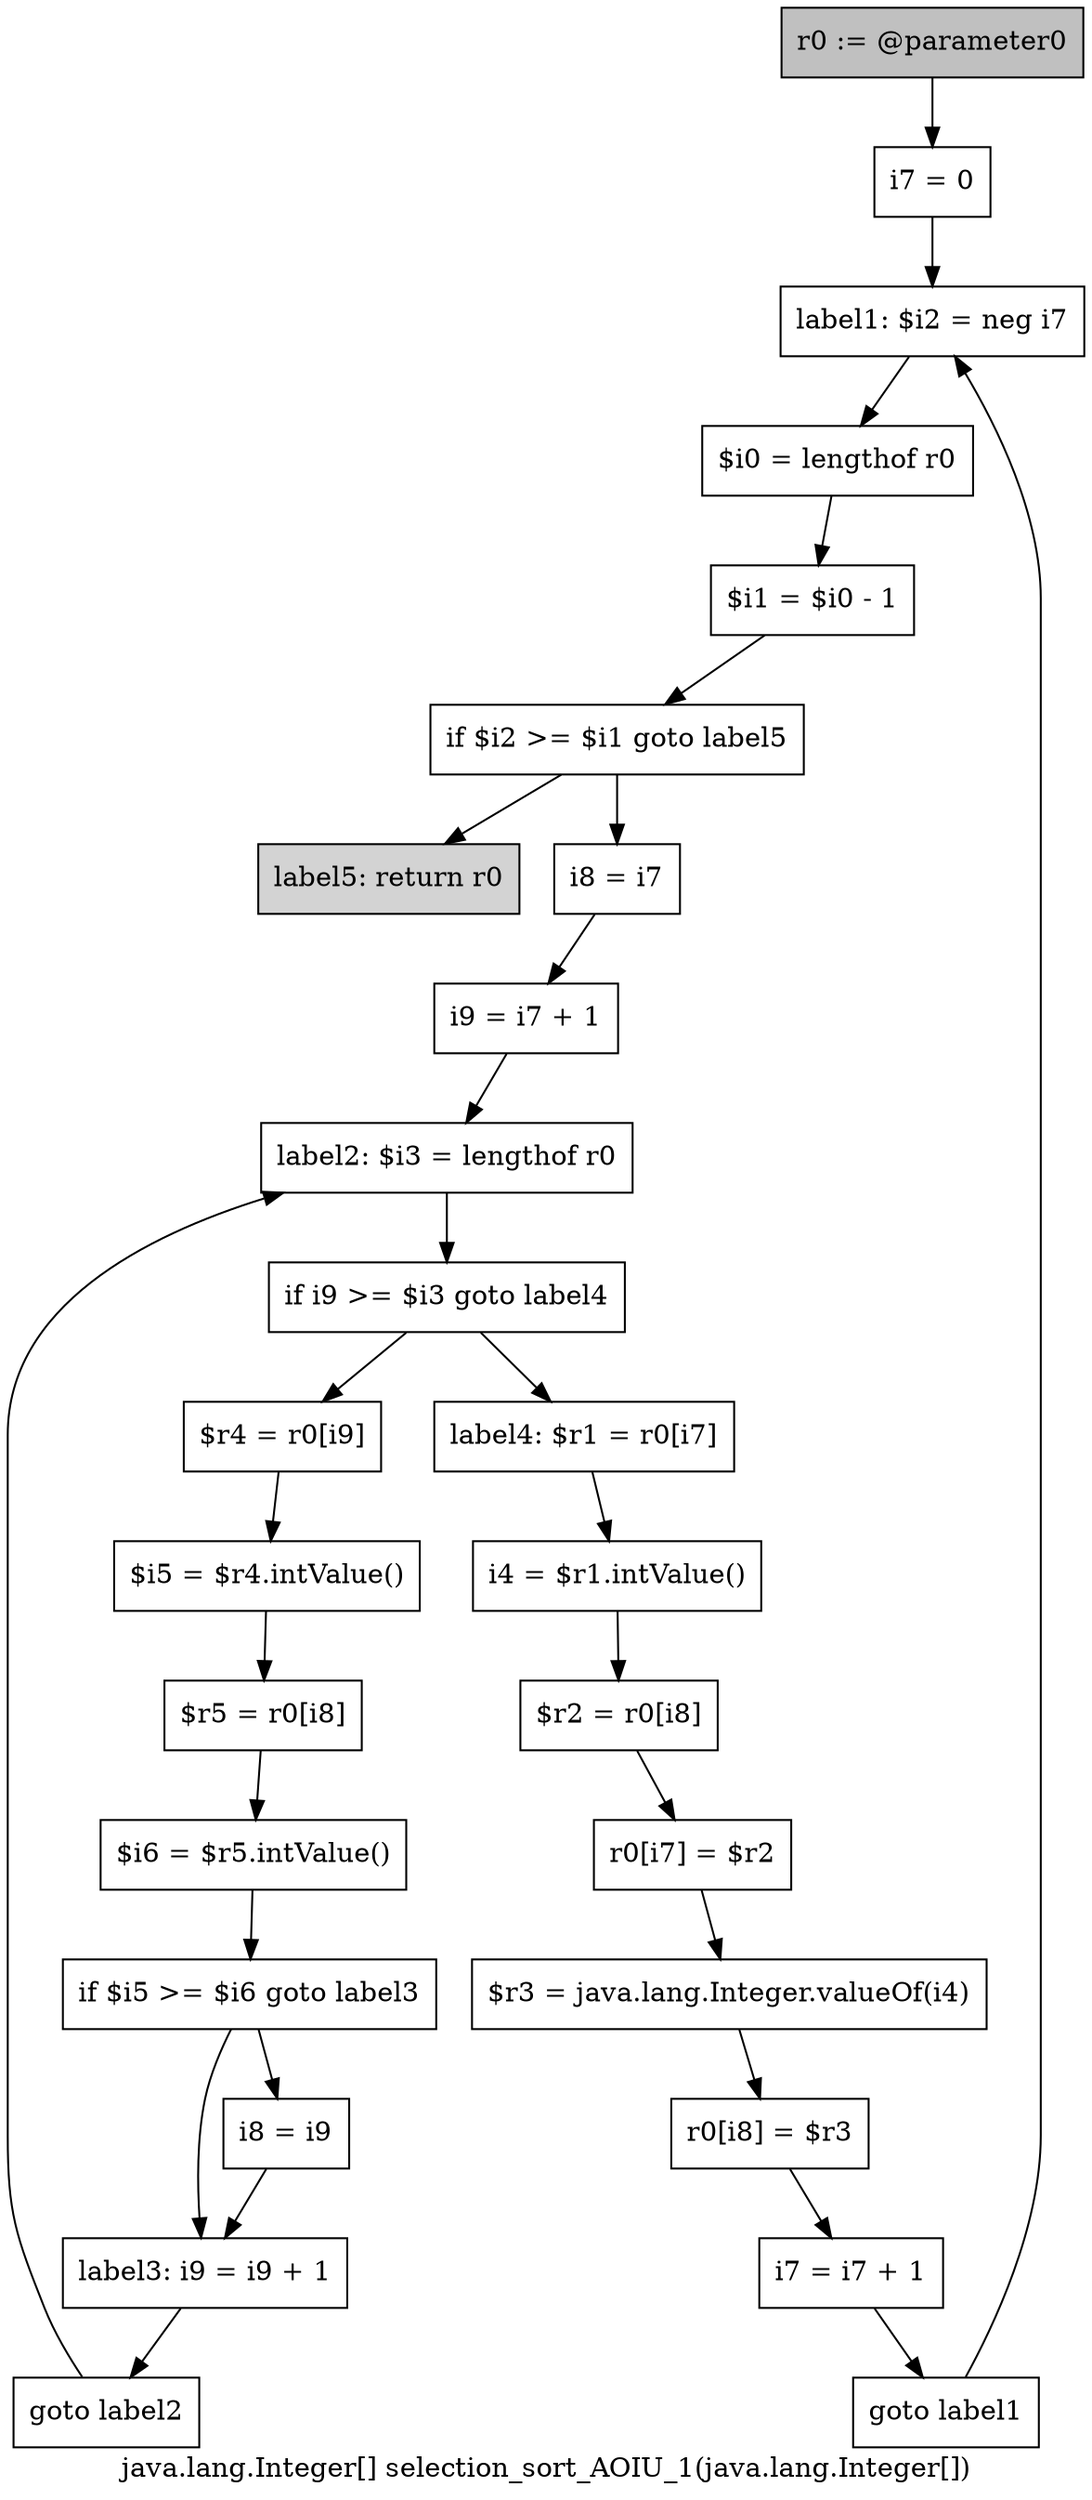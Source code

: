 digraph "java.lang.Integer[] selection_sort_AOIU_1(java.lang.Integer[])" {
    label="java.lang.Integer[] selection_sort_AOIU_1(java.lang.Integer[])";
    node [shape=box];
    "0" [style=filled,fillcolor=gray,label="r0 := @parameter0",];
    "1" [label="i7 = 0",];
    "0"->"1";
    "2" [label="label1: $i2 = neg i7",];
    "1"->"2";
    "3" [label="$i0 = lengthof r0",];
    "2"->"3";
    "4" [label="$i1 = $i0 - 1",];
    "3"->"4";
    "5" [label="if $i2 >= $i1 goto label5",];
    "4"->"5";
    "6" [label="i8 = i7",];
    "5"->"6";
    "26" [style=filled,fillcolor=lightgray,label="label5: return r0",];
    "5"->"26";
    "7" [label="i9 = i7 + 1",];
    "6"->"7";
    "8" [label="label2: $i3 = lengthof r0",];
    "7"->"8";
    "9" [label="if i9 >= $i3 goto label4",];
    "8"->"9";
    "10" [label="$r4 = r0[i9]",];
    "9"->"10";
    "18" [label="label4: $r1 = r0[i7]",];
    "9"->"18";
    "11" [label="$i5 = $r4.intValue()",];
    "10"->"11";
    "12" [label="$r5 = r0[i8]",];
    "11"->"12";
    "13" [label="$i6 = $r5.intValue()",];
    "12"->"13";
    "14" [label="if $i5 >= $i6 goto label3",];
    "13"->"14";
    "15" [label="i8 = i9",];
    "14"->"15";
    "16" [label="label3: i9 = i9 + 1",];
    "14"->"16";
    "15"->"16";
    "17" [label="goto label2",];
    "16"->"17";
    "17"->"8";
    "19" [label="i4 = $r1.intValue()",];
    "18"->"19";
    "20" [label="$r2 = r0[i8]",];
    "19"->"20";
    "21" [label="r0[i7] = $r2",];
    "20"->"21";
    "22" [label="$r3 = java.lang.Integer.valueOf(i4)",];
    "21"->"22";
    "23" [label="r0[i8] = $r3",];
    "22"->"23";
    "24" [label="i7 = i7 + 1",];
    "23"->"24";
    "25" [label="goto label1",];
    "24"->"25";
    "25"->"2";
}
